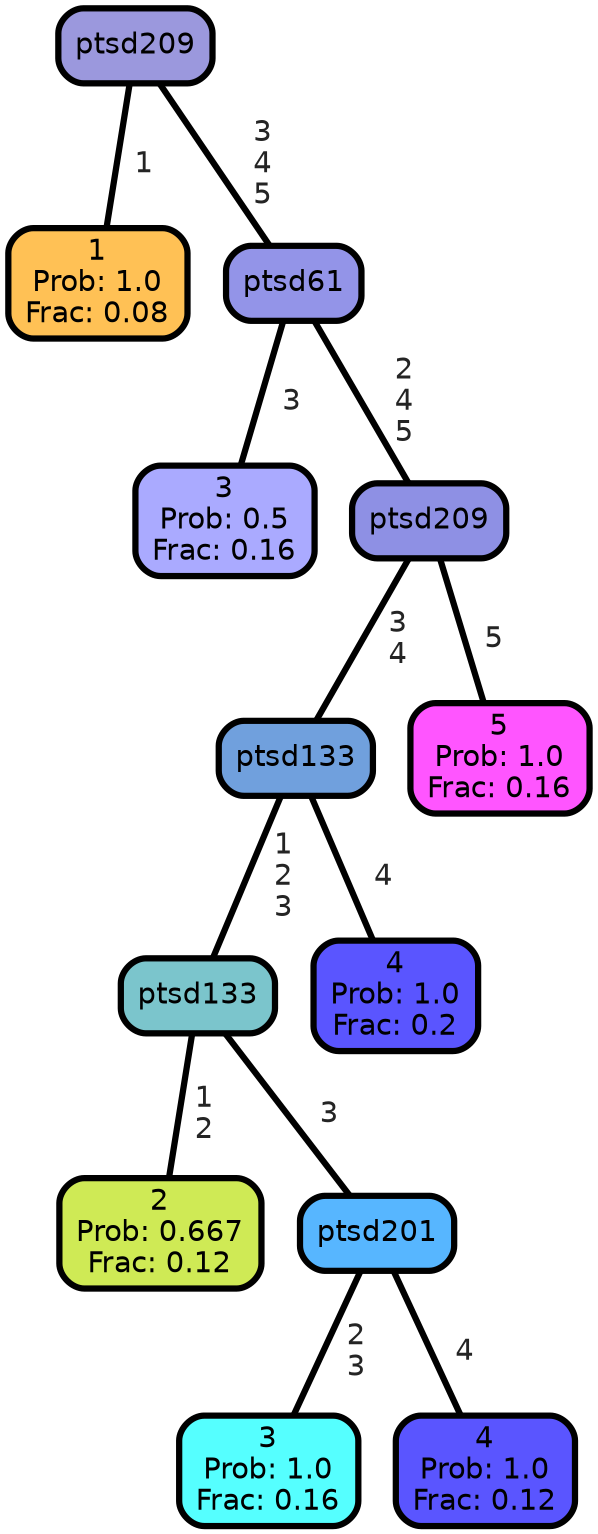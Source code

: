 graph Tree {
node [shape=box, style="filled, rounded",color="black",penwidth="3",fontcolor="black",                 fontname=helvetica] ;
graph [ranksep="0 equally", splines=straight,                 bgcolor=transparent, dpi=200] ;
edge [fontname=helvetica, fontweight=bold,fontcolor=grey14,color=black] ;
0 [label="1
Prob: 1.0
Frac: 0.08", fillcolor="#ffc155"] ;
1 [label="ptsd209", fillcolor="#9b98dd"] ;
2 [label="3
Prob: 0.5
Frac: 0.16", fillcolor="#aaaaff"] ;
3 [label="ptsd61", fillcolor="#9394e8"] ;
4 [label="2
Prob: 0.667
Frac: 0.12", fillcolor="#cfea55"] ;
5 [label="ptsd133", fillcolor="#7bc5cc"] ;
6 [label="3
Prob: 1.0
Frac: 0.16", fillcolor="#55ffff"] ;
7 [label="ptsd201", fillcolor="#57b6ff"] ;
8 [label="4
Prob: 1.0
Frac: 0.12", fillcolor="#5a55ff"] ;
9 [label="ptsd133", fillcolor="#70a0dd"] ;
10 [label="4
Prob: 1.0
Frac: 0.2", fillcolor="#5a55ff"] ;
11 [label="ptsd209", fillcolor="#8e90e4"] ;
12 [label="5
Prob: 1.0
Frac: 0.16", fillcolor="#ff55ff"] ;
1 -- 0 [label=" 1",penwidth=3] ;
1 -- 3 [label=" 3\n 4\n 5",penwidth=3] ;
3 -- 2 [label=" 3",penwidth=3] ;
3 -- 11 [label=" 2\n 4\n 5",penwidth=3] ;
5 -- 4 [label=" 1\n 2",penwidth=3] ;
5 -- 7 [label=" 3",penwidth=3] ;
7 -- 6 [label=" 2\n 3",penwidth=3] ;
7 -- 8 [label=" 4",penwidth=3] ;
9 -- 5 [label=" 1\n 2\n 3",penwidth=3] ;
9 -- 10 [label=" 4",penwidth=3] ;
11 -- 9 [label=" 3\n 4",penwidth=3] ;
11 -- 12 [label=" 5",penwidth=3] ;
{rank = same;}}